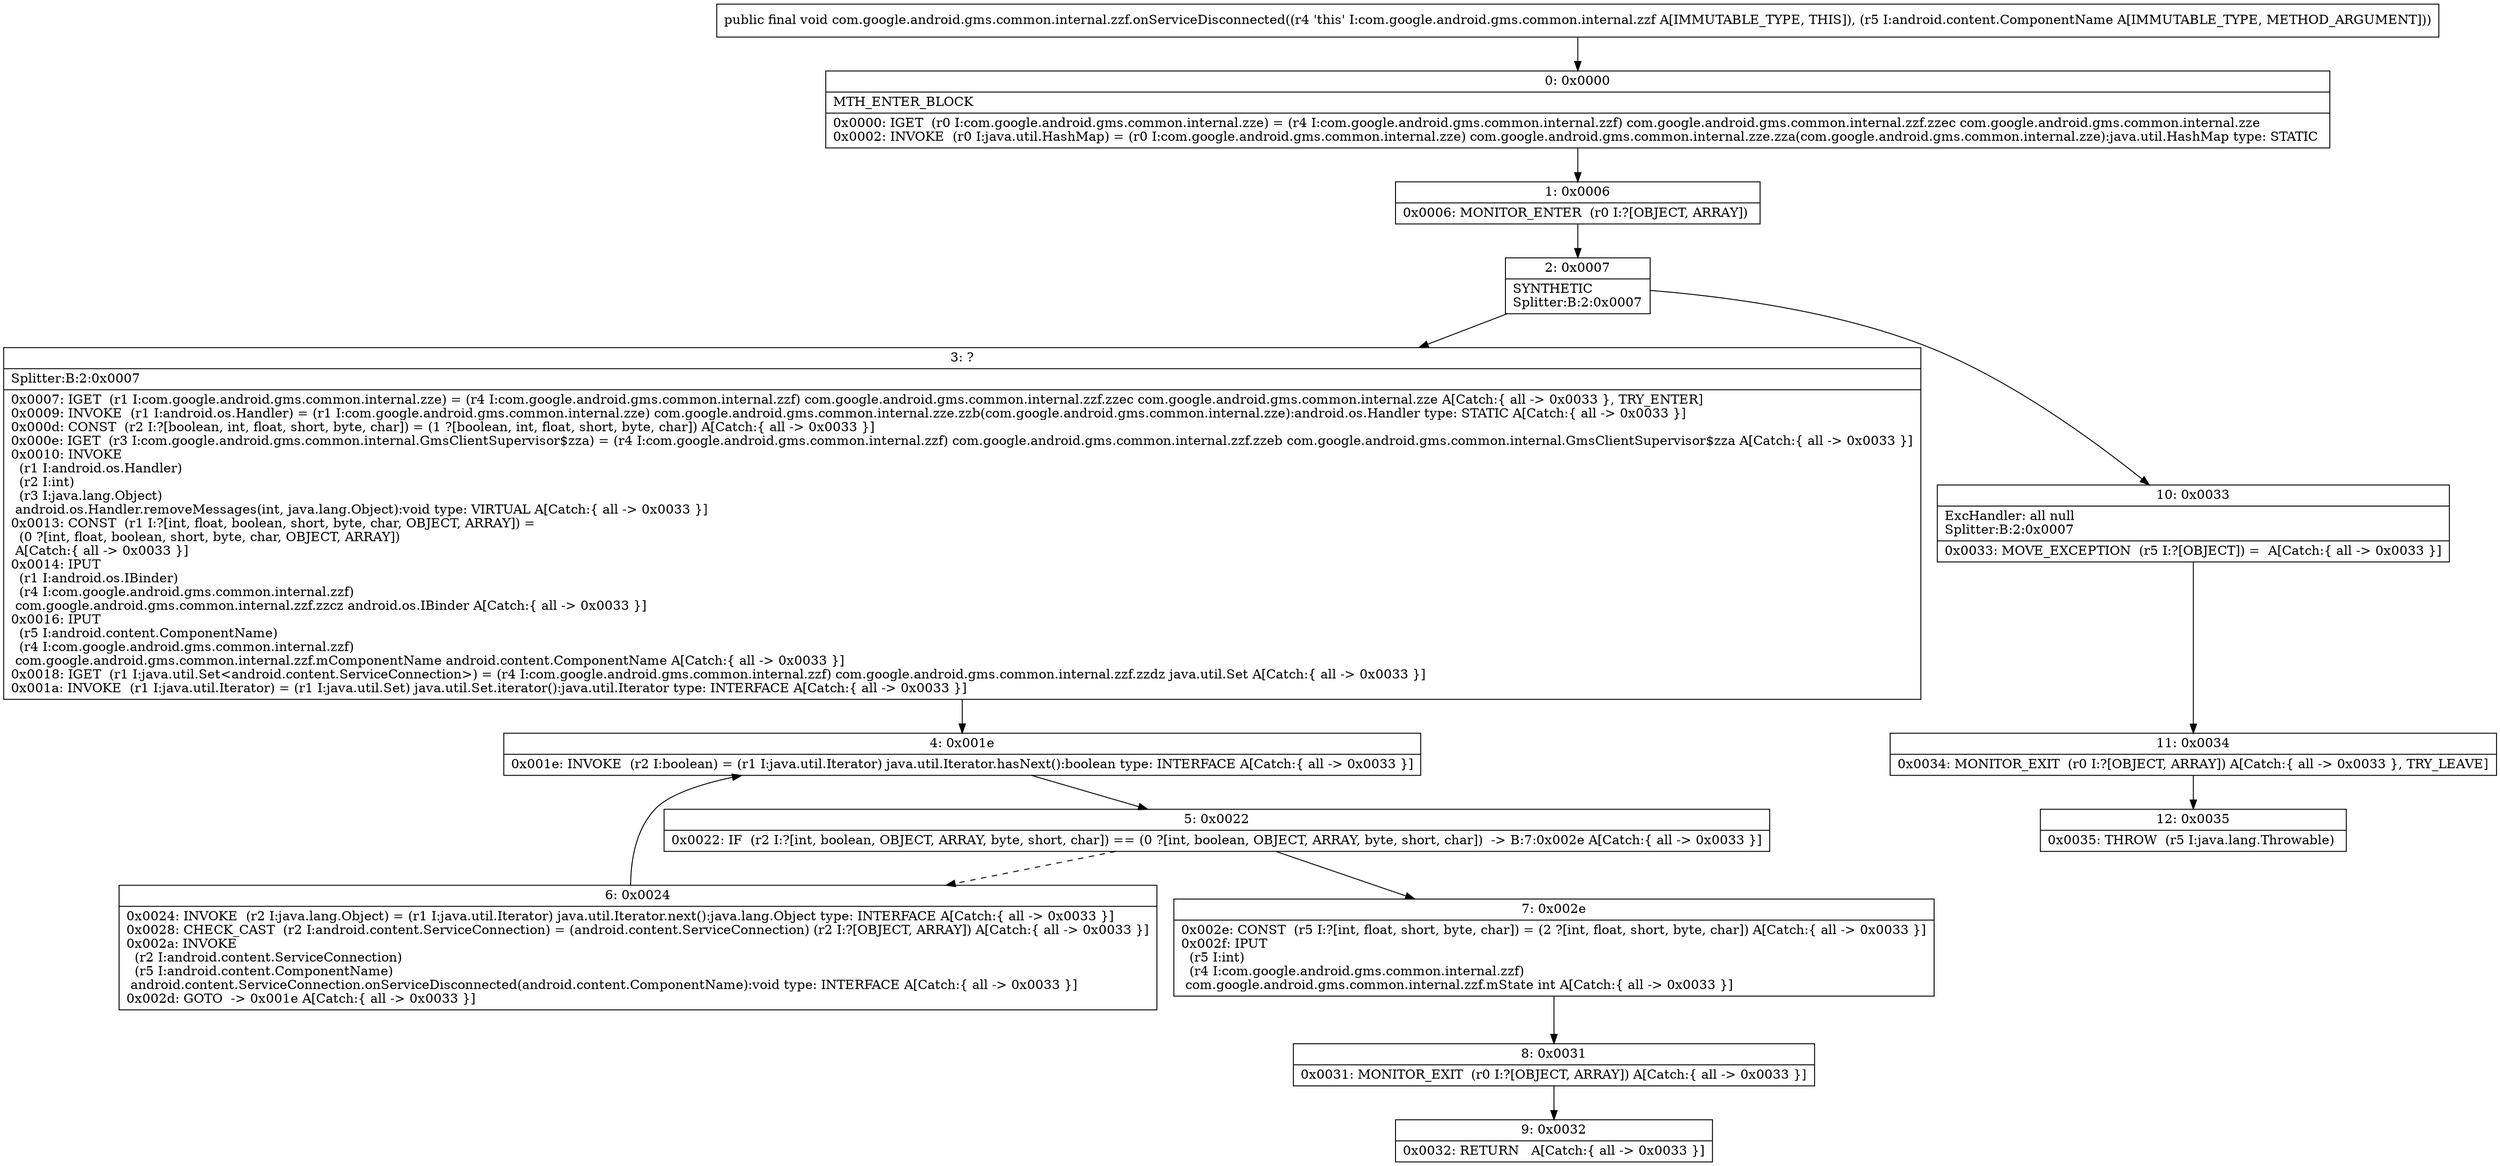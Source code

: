 digraph "CFG forcom.google.android.gms.common.internal.zzf.onServiceDisconnected(Landroid\/content\/ComponentName;)V" {
Node_0 [shape=record,label="{0\:\ 0x0000|MTH_ENTER_BLOCK\l|0x0000: IGET  (r0 I:com.google.android.gms.common.internal.zze) = (r4 I:com.google.android.gms.common.internal.zzf) com.google.android.gms.common.internal.zzf.zzec com.google.android.gms.common.internal.zze \l0x0002: INVOKE  (r0 I:java.util.HashMap) = (r0 I:com.google.android.gms.common.internal.zze) com.google.android.gms.common.internal.zze.zza(com.google.android.gms.common.internal.zze):java.util.HashMap type: STATIC \l}"];
Node_1 [shape=record,label="{1\:\ 0x0006|0x0006: MONITOR_ENTER  (r0 I:?[OBJECT, ARRAY]) \l}"];
Node_2 [shape=record,label="{2\:\ 0x0007|SYNTHETIC\lSplitter:B:2:0x0007\l}"];
Node_3 [shape=record,label="{3\:\ ?|Splitter:B:2:0x0007\l|0x0007: IGET  (r1 I:com.google.android.gms.common.internal.zze) = (r4 I:com.google.android.gms.common.internal.zzf) com.google.android.gms.common.internal.zzf.zzec com.google.android.gms.common.internal.zze A[Catch:\{ all \-\> 0x0033 \}, TRY_ENTER]\l0x0009: INVOKE  (r1 I:android.os.Handler) = (r1 I:com.google.android.gms.common.internal.zze) com.google.android.gms.common.internal.zze.zzb(com.google.android.gms.common.internal.zze):android.os.Handler type: STATIC A[Catch:\{ all \-\> 0x0033 \}]\l0x000d: CONST  (r2 I:?[boolean, int, float, short, byte, char]) = (1 ?[boolean, int, float, short, byte, char]) A[Catch:\{ all \-\> 0x0033 \}]\l0x000e: IGET  (r3 I:com.google.android.gms.common.internal.GmsClientSupervisor$zza) = (r4 I:com.google.android.gms.common.internal.zzf) com.google.android.gms.common.internal.zzf.zzeb com.google.android.gms.common.internal.GmsClientSupervisor$zza A[Catch:\{ all \-\> 0x0033 \}]\l0x0010: INVOKE  \l  (r1 I:android.os.Handler)\l  (r2 I:int)\l  (r3 I:java.lang.Object)\l android.os.Handler.removeMessages(int, java.lang.Object):void type: VIRTUAL A[Catch:\{ all \-\> 0x0033 \}]\l0x0013: CONST  (r1 I:?[int, float, boolean, short, byte, char, OBJECT, ARRAY]) = \l  (0 ?[int, float, boolean, short, byte, char, OBJECT, ARRAY])\l A[Catch:\{ all \-\> 0x0033 \}]\l0x0014: IPUT  \l  (r1 I:android.os.IBinder)\l  (r4 I:com.google.android.gms.common.internal.zzf)\l com.google.android.gms.common.internal.zzf.zzcz android.os.IBinder A[Catch:\{ all \-\> 0x0033 \}]\l0x0016: IPUT  \l  (r5 I:android.content.ComponentName)\l  (r4 I:com.google.android.gms.common.internal.zzf)\l com.google.android.gms.common.internal.zzf.mComponentName android.content.ComponentName A[Catch:\{ all \-\> 0x0033 \}]\l0x0018: IGET  (r1 I:java.util.Set\<android.content.ServiceConnection\>) = (r4 I:com.google.android.gms.common.internal.zzf) com.google.android.gms.common.internal.zzf.zzdz java.util.Set A[Catch:\{ all \-\> 0x0033 \}]\l0x001a: INVOKE  (r1 I:java.util.Iterator) = (r1 I:java.util.Set) java.util.Set.iterator():java.util.Iterator type: INTERFACE A[Catch:\{ all \-\> 0x0033 \}]\l}"];
Node_4 [shape=record,label="{4\:\ 0x001e|0x001e: INVOKE  (r2 I:boolean) = (r1 I:java.util.Iterator) java.util.Iterator.hasNext():boolean type: INTERFACE A[Catch:\{ all \-\> 0x0033 \}]\l}"];
Node_5 [shape=record,label="{5\:\ 0x0022|0x0022: IF  (r2 I:?[int, boolean, OBJECT, ARRAY, byte, short, char]) == (0 ?[int, boolean, OBJECT, ARRAY, byte, short, char])  \-\> B:7:0x002e A[Catch:\{ all \-\> 0x0033 \}]\l}"];
Node_6 [shape=record,label="{6\:\ 0x0024|0x0024: INVOKE  (r2 I:java.lang.Object) = (r1 I:java.util.Iterator) java.util.Iterator.next():java.lang.Object type: INTERFACE A[Catch:\{ all \-\> 0x0033 \}]\l0x0028: CHECK_CAST  (r2 I:android.content.ServiceConnection) = (android.content.ServiceConnection) (r2 I:?[OBJECT, ARRAY]) A[Catch:\{ all \-\> 0x0033 \}]\l0x002a: INVOKE  \l  (r2 I:android.content.ServiceConnection)\l  (r5 I:android.content.ComponentName)\l android.content.ServiceConnection.onServiceDisconnected(android.content.ComponentName):void type: INTERFACE A[Catch:\{ all \-\> 0x0033 \}]\l0x002d: GOTO  \-\> 0x001e A[Catch:\{ all \-\> 0x0033 \}]\l}"];
Node_7 [shape=record,label="{7\:\ 0x002e|0x002e: CONST  (r5 I:?[int, float, short, byte, char]) = (2 ?[int, float, short, byte, char]) A[Catch:\{ all \-\> 0x0033 \}]\l0x002f: IPUT  \l  (r5 I:int)\l  (r4 I:com.google.android.gms.common.internal.zzf)\l com.google.android.gms.common.internal.zzf.mState int A[Catch:\{ all \-\> 0x0033 \}]\l}"];
Node_8 [shape=record,label="{8\:\ 0x0031|0x0031: MONITOR_EXIT  (r0 I:?[OBJECT, ARRAY]) A[Catch:\{ all \-\> 0x0033 \}]\l}"];
Node_9 [shape=record,label="{9\:\ 0x0032|0x0032: RETURN   A[Catch:\{ all \-\> 0x0033 \}]\l}"];
Node_10 [shape=record,label="{10\:\ 0x0033|ExcHandler: all null\lSplitter:B:2:0x0007\l|0x0033: MOVE_EXCEPTION  (r5 I:?[OBJECT]) =  A[Catch:\{ all \-\> 0x0033 \}]\l}"];
Node_11 [shape=record,label="{11\:\ 0x0034|0x0034: MONITOR_EXIT  (r0 I:?[OBJECT, ARRAY]) A[Catch:\{ all \-\> 0x0033 \}, TRY_LEAVE]\l}"];
Node_12 [shape=record,label="{12\:\ 0x0035|0x0035: THROW  (r5 I:java.lang.Throwable) \l}"];
MethodNode[shape=record,label="{public final void com.google.android.gms.common.internal.zzf.onServiceDisconnected((r4 'this' I:com.google.android.gms.common.internal.zzf A[IMMUTABLE_TYPE, THIS]), (r5 I:android.content.ComponentName A[IMMUTABLE_TYPE, METHOD_ARGUMENT])) }"];
MethodNode -> Node_0;
Node_0 -> Node_1;
Node_1 -> Node_2;
Node_2 -> Node_3;
Node_2 -> Node_10;
Node_3 -> Node_4;
Node_4 -> Node_5;
Node_5 -> Node_6[style=dashed];
Node_5 -> Node_7;
Node_6 -> Node_4;
Node_7 -> Node_8;
Node_8 -> Node_9;
Node_10 -> Node_11;
Node_11 -> Node_12;
}

